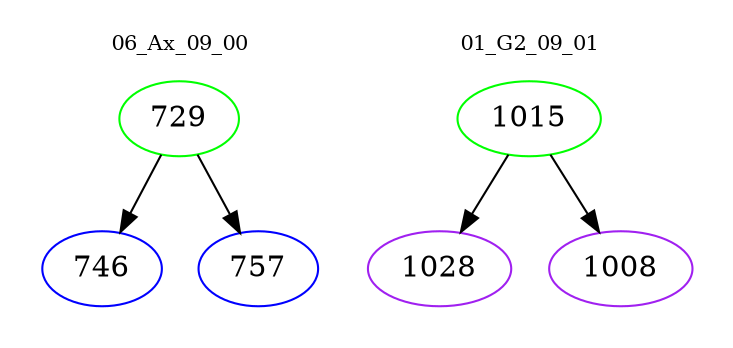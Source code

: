 digraph{
subgraph cluster_0 {
color = white
label = "06_Ax_09_00";
fontsize=10;
T0_729 [label="729", color="green"]
T0_729 -> T0_746 [color="black"]
T0_746 [label="746", color="blue"]
T0_729 -> T0_757 [color="black"]
T0_757 [label="757", color="blue"]
}
subgraph cluster_1 {
color = white
label = "01_G2_09_01";
fontsize=10;
T1_1015 [label="1015", color="green"]
T1_1015 -> T1_1028 [color="black"]
T1_1028 [label="1028", color="purple"]
T1_1015 -> T1_1008 [color="black"]
T1_1008 [label="1008", color="purple"]
}
}
